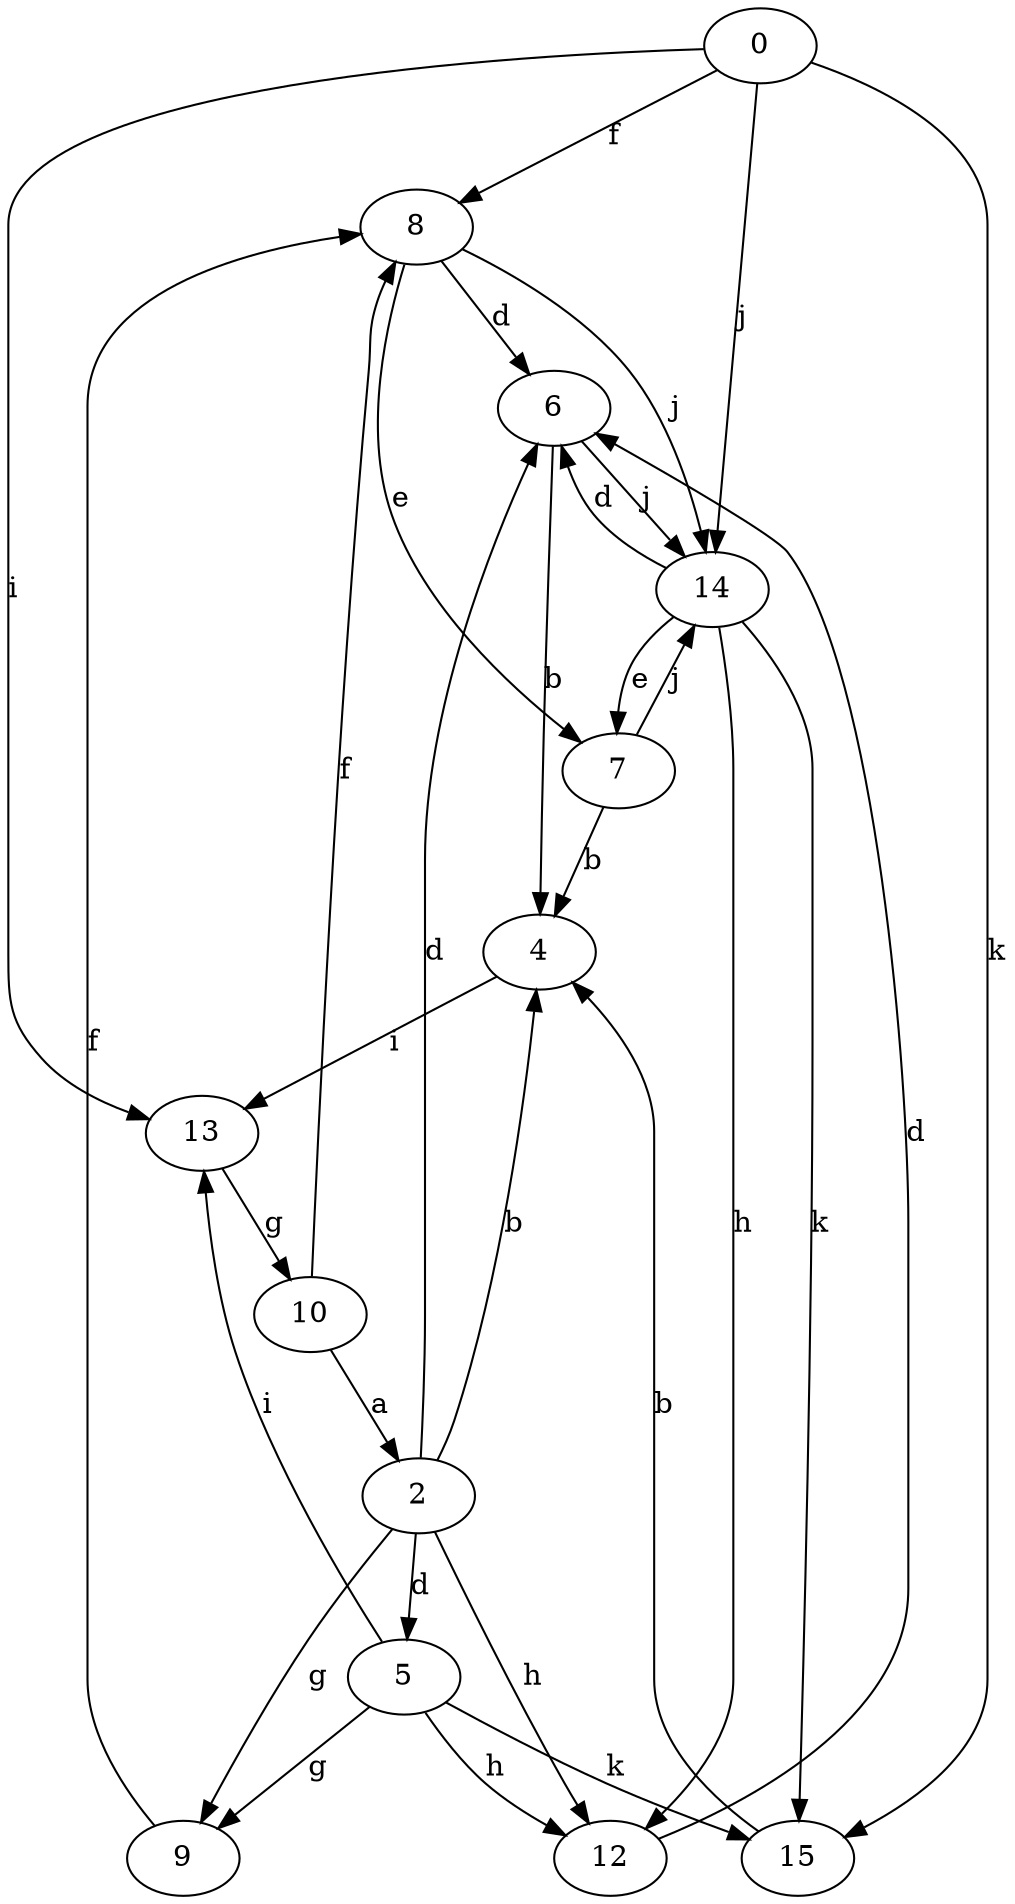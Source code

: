strict digraph  {
0;
2;
4;
5;
6;
7;
8;
9;
10;
12;
13;
14;
15;
0 -> 8  [label=f];
0 -> 13  [label=i];
0 -> 14  [label=j];
0 -> 15  [label=k];
2 -> 4  [label=b];
2 -> 5  [label=d];
2 -> 6  [label=d];
2 -> 9  [label=g];
2 -> 12  [label=h];
4 -> 13  [label=i];
5 -> 9  [label=g];
5 -> 12  [label=h];
5 -> 13  [label=i];
5 -> 15  [label=k];
6 -> 4  [label=b];
6 -> 14  [label=j];
7 -> 4  [label=b];
7 -> 14  [label=j];
8 -> 6  [label=d];
8 -> 7  [label=e];
8 -> 14  [label=j];
9 -> 8  [label=f];
10 -> 2  [label=a];
10 -> 8  [label=f];
12 -> 6  [label=d];
13 -> 10  [label=g];
14 -> 6  [label=d];
14 -> 7  [label=e];
14 -> 12  [label=h];
14 -> 15  [label=k];
15 -> 4  [label=b];
}
